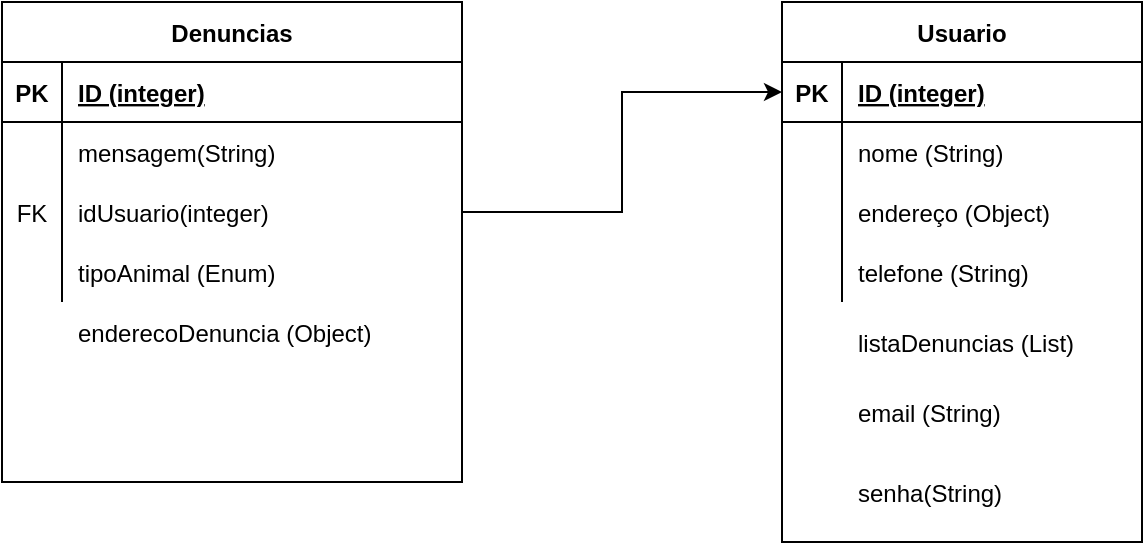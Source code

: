 <mxfile version="16.1.2" type="github">
  <diagram id="TsXn9Hv0aFUgr4kS93P1" name="Page-1">
    <mxGraphModel dx="868" dy="457" grid="1" gridSize="10" guides="1" tooltips="1" connect="1" arrows="1" fold="1" page="1" pageScale="1" pageWidth="827" pageHeight="1169" math="0" shadow="0">
      <root>
        <mxCell id="0" />
        <mxCell id="1" parent="0" />
        <mxCell id="bE8FS_wa4v2eoMuHzQhY-1" value="Denuncias" style="shape=table;startSize=30;container=1;collapsible=1;childLayout=tableLayout;fixedRows=1;rowLines=0;fontStyle=1;align=center;resizeLast=1;" parent="1" vertex="1">
          <mxGeometry x="80" y="80" width="230" height="240" as="geometry" />
        </mxCell>
        <mxCell id="bE8FS_wa4v2eoMuHzQhY-2" value="" style="shape=partialRectangle;collapsible=0;dropTarget=0;pointerEvents=0;fillColor=none;top=0;left=0;bottom=1;right=0;points=[[0,0.5],[1,0.5]];portConstraint=eastwest;" parent="bE8FS_wa4v2eoMuHzQhY-1" vertex="1">
          <mxGeometry y="30" width="230" height="30" as="geometry" />
        </mxCell>
        <mxCell id="bE8FS_wa4v2eoMuHzQhY-3" value="PK" style="shape=partialRectangle;connectable=0;fillColor=none;top=0;left=0;bottom=0;right=0;fontStyle=1;overflow=hidden;" parent="bE8FS_wa4v2eoMuHzQhY-2" vertex="1">
          <mxGeometry width="30" height="30" as="geometry">
            <mxRectangle width="30" height="30" as="alternateBounds" />
          </mxGeometry>
        </mxCell>
        <mxCell id="bE8FS_wa4v2eoMuHzQhY-4" value="ID (integer)" style="shape=partialRectangle;connectable=0;fillColor=none;top=0;left=0;bottom=0;right=0;align=left;spacingLeft=6;fontStyle=5;overflow=hidden;" parent="bE8FS_wa4v2eoMuHzQhY-2" vertex="1">
          <mxGeometry x="30" width="200" height="30" as="geometry">
            <mxRectangle width="200" height="30" as="alternateBounds" />
          </mxGeometry>
        </mxCell>
        <mxCell id="bE8FS_wa4v2eoMuHzQhY-5" value="" style="shape=partialRectangle;collapsible=0;dropTarget=0;pointerEvents=0;fillColor=none;top=0;left=0;bottom=0;right=0;points=[[0,0.5],[1,0.5]];portConstraint=eastwest;" parent="bE8FS_wa4v2eoMuHzQhY-1" vertex="1">
          <mxGeometry y="60" width="230" height="30" as="geometry" />
        </mxCell>
        <mxCell id="bE8FS_wa4v2eoMuHzQhY-6" value="" style="shape=partialRectangle;connectable=0;fillColor=none;top=0;left=0;bottom=0;right=0;editable=1;overflow=hidden;" parent="bE8FS_wa4v2eoMuHzQhY-5" vertex="1">
          <mxGeometry width="30" height="30" as="geometry">
            <mxRectangle width="30" height="30" as="alternateBounds" />
          </mxGeometry>
        </mxCell>
        <mxCell id="bE8FS_wa4v2eoMuHzQhY-7" value="mensagem(String)" style="shape=partialRectangle;connectable=0;fillColor=none;top=0;left=0;bottom=0;right=0;align=left;spacingLeft=6;overflow=hidden;" parent="bE8FS_wa4v2eoMuHzQhY-5" vertex="1">
          <mxGeometry x="30" width="200" height="30" as="geometry">
            <mxRectangle width="200" height="30" as="alternateBounds" />
          </mxGeometry>
        </mxCell>
        <mxCell id="bE8FS_wa4v2eoMuHzQhY-8" value="" style="shape=partialRectangle;collapsible=0;dropTarget=0;pointerEvents=0;fillColor=none;top=0;left=0;bottom=0;right=0;points=[[0,0.5],[1,0.5]];portConstraint=eastwest;" parent="bE8FS_wa4v2eoMuHzQhY-1" vertex="1">
          <mxGeometry y="90" width="230" height="30" as="geometry" />
        </mxCell>
        <mxCell id="bE8FS_wa4v2eoMuHzQhY-9" value="FK" style="shape=partialRectangle;connectable=0;fillColor=none;top=0;left=0;bottom=0;right=0;editable=1;overflow=hidden;" parent="bE8FS_wa4v2eoMuHzQhY-8" vertex="1">
          <mxGeometry width="30" height="30" as="geometry">
            <mxRectangle width="30" height="30" as="alternateBounds" />
          </mxGeometry>
        </mxCell>
        <mxCell id="bE8FS_wa4v2eoMuHzQhY-10" value="idUsuario(integer)" style="shape=partialRectangle;connectable=0;fillColor=none;top=0;left=0;bottom=0;right=0;align=left;spacingLeft=6;overflow=hidden;" parent="bE8FS_wa4v2eoMuHzQhY-8" vertex="1">
          <mxGeometry x="30" width="200" height="30" as="geometry">
            <mxRectangle width="200" height="30" as="alternateBounds" />
          </mxGeometry>
        </mxCell>
        <mxCell id="bE8FS_wa4v2eoMuHzQhY-11" value="" style="shape=partialRectangle;collapsible=0;dropTarget=0;pointerEvents=0;fillColor=none;top=0;left=0;bottom=0;right=0;points=[[0,0.5],[1,0.5]];portConstraint=eastwest;" parent="bE8FS_wa4v2eoMuHzQhY-1" vertex="1">
          <mxGeometry y="120" width="230" height="30" as="geometry" />
        </mxCell>
        <mxCell id="bE8FS_wa4v2eoMuHzQhY-12" value="" style="shape=partialRectangle;connectable=0;fillColor=none;top=0;left=0;bottom=0;right=0;editable=1;overflow=hidden;" parent="bE8FS_wa4v2eoMuHzQhY-11" vertex="1">
          <mxGeometry width="30" height="30" as="geometry">
            <mxRectangle width="30" height="30" as="alternateBounds" />
          </mxGeometry>
        </mxCell>
        <mxCell id="bE8FS_wa4v2eoMuHzQhY-13" value="tipoAnimal (Enum)" style="shape=partialRectangle;connectable=0;fillColor=none;top=0;left=0;bottom=0;right=0;align=left;spacingLeft=6;overflow=hidden;" parent="bE8FS_wa4v2eoMuHzQhY-11" vertex="1">
          <mxGeometry x="30" width="200" height="30" as="geometry">
            <mxRectangle width="200" height="30" as="alternateBounds" />
          </mxGeometry>
        </mxCell>
        <mxCell id="bE8FS_wa4v2eoMuHzQhY-14" value="Usuario" style="shape=table;startSize=30;container=1;collapsible=1;childLayout=tableLayout;fixedRows=1;rowLines=0;fontStyle=1;align=center;resizeLast=1;" parent="1" vertex="1">
          <mxGeometry x="470" y="80" width="180" height="270" as="geometry" />
        </mxCell>
        <mxCell id="bE8FS_wa4v2eoMuHzQhY-15" value="" style="shape=partialRectangle;collapsible=0;dropTarget=0;pointerEvents=0;fillColor=none;top=0;left=0;bottom=1;right=0;points=[[0,0.5],[1,0.5]];portConstraint=eastwest;" parent="bE8FS_wa4v2eoMuHzQhY-14" vertex="1">
          <mxGeometry y="30" width="180" height="30" as="geometry" />
        </mxCell>
        <mxCell id="bE8FS_wa4v2eoMuHzQhY-16" value="PK" style="shape=partialRectangle;connectable=0;fillColor=none;top=0;left=0;bottom=0;right=0;fontStyle=1;overflow=hidden;" parent="bE8FS_wa4v2eoMuHzQhY-15" vertex="1">
          <mxGeometry width="30" height="30" as="geometry">
            <mxRectangle width="30" height="30" as="alternateBounds" />
          </mxGeometry>
        </mxCell>
        <mxCell id="bE8FS_wa4v2eoMuHzQhY-17" value="ID (integer)" style="shape=partialRectangle;connectable=0;fillColor=none;top=0;left=0;bottom=0;right=0;align=left;spacingLeft=6;fontStyle=5;overflow=hidden;" parent="bE8FS_wa4v2eoMuHzQhY-15" vertex="1">
          <mxGeometry x="30" width="150" height="30" as="geometry">
            <mxRectangle width="150" height="30" as="alternateBounds" />
          </mxGeometry>
        </mxCell>
        <mxCell id="bE8FS_wa4v2eoMuHzQhY-18" value="" style="shape=partialRectangle;collapsible=0;dropTarget=0;pointerEvents=0;fillColor=none;top=0;left=0;bottom=0;right=0;points=[[0,0.5],[1,0.5]];portConstraint=eastwest;" parent="bE8FS_wa4v2eoMuHzQhY-14" vertex="1">
          <mxGeometry y="60" width="180" height="30" as="geometry" />
        </mxCell>
        <mxCell id="bE8FS_wa4v2eoMuHzQhY-19" value="" style="shape=partialRectangle;connectable=0;fillColor=none;top=0;left=0;bottom=0;right=0;editable=1;overflow=hidden;" parent="bE8FS_wa4v2eoMuHzQhY-18" vertex="1">
          <mxGeometry width="30" height="30" as="geometry">
            <mxRectangle width="30" height="30" as="alternateBounds" />
          </mxGeometry>
        </mxCell>
        <mxCell id="bE8FS_wa4v2eoMuHzQhY-20" value="nome (String)" style="shape=partialRectangle;connectable=0;fillColor=none;top=0;left=0;bottom=0;right=0;align=left;spacingLeft=6;overflow=hidden;" parent="bE8FS_wa4v2eoMuHzQhY-18" vertex="1">
          <mxGeometry x="30" width="150" height="30" as="geometry">
            <mxRectangle width="150" height="30" as="alternateBounds" />
          </mxGeometry>
        </mxCell>
        <mxCell id="bE8FS_wa4v2eoMuHzQhY-21" value="" style="shape=partialRectangle;collapsible=0;dropTarget=0;pointerEvents=0;fillColor=none;top=0;left=0;bottom=0;right=0;points=[[0,0.5],[1,0.5]];portConstraint=eastwest;" parent="bE8FS_wa4v2eoMuHzQhY-14" vertex="1">
          <mxGeometry y="90" width="180" height="30" as="geometry" />
        </mxCell>
        <mxCell id="bE8FS_wa4v2eoMuHzQhY-22" value="" style="shape=partialRectangle;connectable=0;fillColor=none;top=0;left=0;bottom=0;right=0;editable=1;overflow=hidden;" parent="bE8FS_wa4v2eoMuHzQhY-21" vertex="1">
          <mxGeometry width="30" height="30" as="geometry">
            <mxRectangle width="30" height="30" as="alternateBounds" />
          </mxGeometry>
        </mxCell>
        <mxCell id="bE8FS_wa4v2eoMuHzQhY-23" value="endereço (Object)" style="shape=partialRectangle;connectable=0;fillColor=none;top=0;left=0;bottom=0;right=0;align=left;spacingLeft=6;overflow=hidden;" parent="bE8FS_wa4v2eoMuHzQhY-21" vertex="1">
          <mxGeometry x="30" width="150" height="30" as="geometry">
            <mxRectangle width="150" height="30" as="alternateBounds" />
          </mxGeometry>
        </mxCell>
        <mxCell id="bE8FS_wa4v2eoMuHzQhY-24" value="" style="shape=partialRectangle;collapsible=0;dropTarget=0;pointerEvents=0;fillColor=none;top=0;left=0;bottom=0;right=0;points=[[0,0.5],[1,0.5]];portConstraint=eastwest;" parent="bE8FS_wa4v2eoMuHzQhY-14" vertex="1">
          <mxGeometry y="120" width="180" height="30" as="geometry" />
        </mxCell>
        <mxCell id="bE8FS_wa4v2eoMuHzQhY-25" value="" style="shape=partialRectangle;connectable=0;fillColor=none;top=0;left=0;bottom=0;right=0;editable=1;overflow=hidden;" parent="bE8FS_wa4v2eoMuHzQhY-24" vertex="1">
          <mxGeometry width="30" height="30" as="geometry">
            <mxRectangle width="30" height="30" as="alternateBounds" />
          </mxGeometry>
        </mxCell>
        <mxCell id="bE8FS_wa4v2eoMuHzQhY-26" value="telefone (String)" style="shape=partialRectangle;connectable=0;fillColor=none;top=0;left=0;bottom=0;right=0;align=left;spacingLeft=6;overflow=hidden;" parent="bE8FS_wa4v2eoMuHzQhY-24" vertex="1">
          <mxGeometry x="30" width="150" height="30" as="geometry">
            <mxRectangle width="150" height="30" as="alternateBounds" />
          </mxGeometry>
        </mxCell>
        <mxCell id="XI5EmjOWD2hAHqy3cyvj-2" value="listaDenuncias (List)" style="shape=partialRectangle;connectable=0;fillColor=none;top=0;left=0;bottom=0;right=0;align=left;spacingLeft=6;overflow=hidden;" parent="1" vertex="1">
          <mxGeometry x="500" y="240" width="150" height="20" as="geometry">
            <mxRectangle width="150" height="30" as="alternateBounds" />
          </mxGeometry>
        </mxCell>
        <mxCell id="XI5EmjOWD2hAHqy3cyvj-3" value="email (String)" style="shape=partialRectangle;connectable=0;fillColor=none;top=0;left=0;bottom=0;right=0;align=left;spacingLeft=6;overflow=hidden;" parent="1" vertex="1">
          <mxGeometry x="500" y="270" width="150" height="30" as="geometry">
            <mxRectangle width="150" height="30" as="alternateBounds" />
          </mxGeometry>
        </mxCell>
        <mxCell id="XI5EmjOWD2hAHqy3cyvj-4" value="senha(String)" style="shape=partialRectangle;connectable=0;fillColor=none;top=0;left=0;bottom=0;right=0;align=left;spacingLeft=6;overflow=hidden;" parent="1" vertex="1">
          <mxGeometry x="500" y="310" width="150" height="30" as="geometry">
            <mxRectangle width="150" height="30" as="alternateBounds" />
          </mxGeometry>
        </mxCell>
        <mxCell id="1v8lZAg2d-juN8pxu2xr-1" style="edgeStyle=orthogonalEdgeStyle;rounded=0;orthogonalLoop=1;jettySize=auto;html=1;entryX=0;entryY=0.5;entryDx=0;entryDy=0;" edge="1" parent="1" source="bE8FS_wa4v2eoMuHzQhY-8" target="bE8FS_wa4v2eoMuHzQhY-15">
          <mxGeometry relative="1" as="geometry" />
        </mxCell>
        <mxCell id="1v8lZAg2d-juN8pxu2xr-2" value="enderecoDenuncia (Object)" style="shape=partialRectangle;connectable=0;fillColor=none;top=0;left=0;bottom=0;right=0;align=left;spacingLeft=6;overflow=hidden;" vertex="1" parent="1">
          <mxGeometry x="110" y="230" width="170" height="30" as="geometry">
            <mxRectangle width="150" height="30" as="alternateBounds" />
          </mxGeometry>
        </mxCell>
      </root>
    </mxGraphModel>
  </diagram>
</mxfile>
